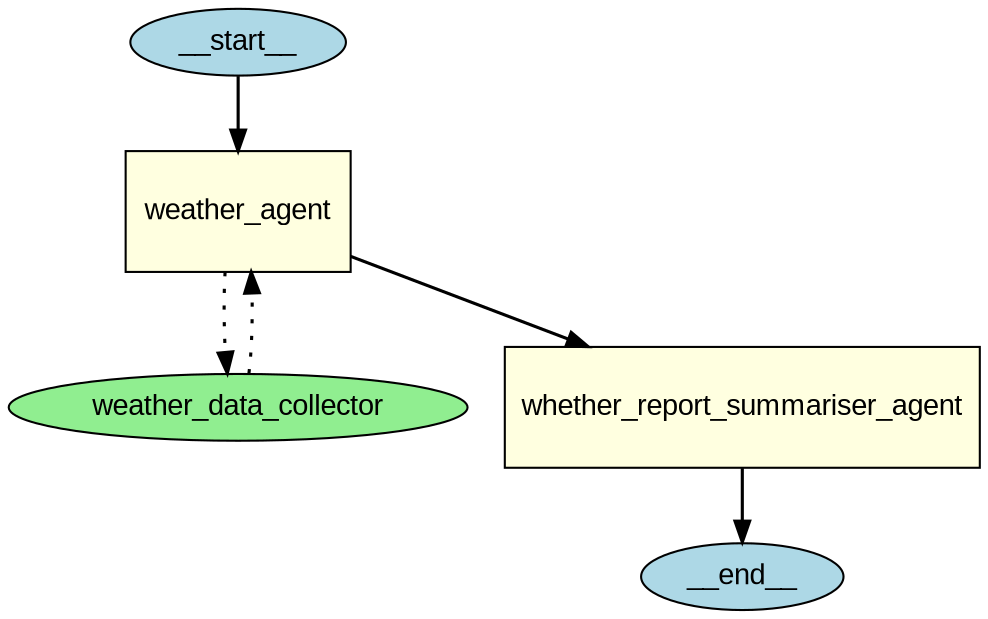 
    digraph G {
        graph [splines=true];
        node [fontname="Arial"];
        edge [penwidth=1.5];
    "__start__" [label="__start__", shape=ellipse, style=filled, fillcolor=lightblue, width=0.5, height=0.3];"__end__" [label="__end__", shape=ellipse, style=filled, fillcolor=lightblue, width=0.5, height=0.3];"weather_agent" [label="weather_agent", shape=box, style=filled, fillcolor=lightyellow, width=1.5, height=0.8];"weather_data_collector" [label="weather_data_collector", shape=ellipse, style=filled, fillcolor=lightgreen, width=0.5, height=0.3];"whether_report_summariser_agent" [label="whether_report_summariser_agent", shape=box, style=filled, style=rounded, fillcolor=lightyellow, width=1.5, height=0.8];"__start__" [label="__start__", shape=ellipse, style=filled, fillcolor=lightblue, width=0.5, height=0.3];"__end__" [label="__end__", shape=ellipse, style=filled, fillcolor=lightblue, width=0.5, height=0.3];"whether_report_summariser_agent" [label="whether_report_summariser_agent", shape=box, style=filled, fillcolor=lightyellow, width=1.5, height=0.8];"__start__" -> "weather_agent";
        "weather_agent" -> "weather_data_collector" [style=dotted, penwidth=1.5];
        "weather_data_collector" -> "weather_agent" [style=dotted, penwidth=1.5];
            "weather_agent" -> "whether_report_summariser_agent";"whether_report_summariser_agent" -> "__end__";}
